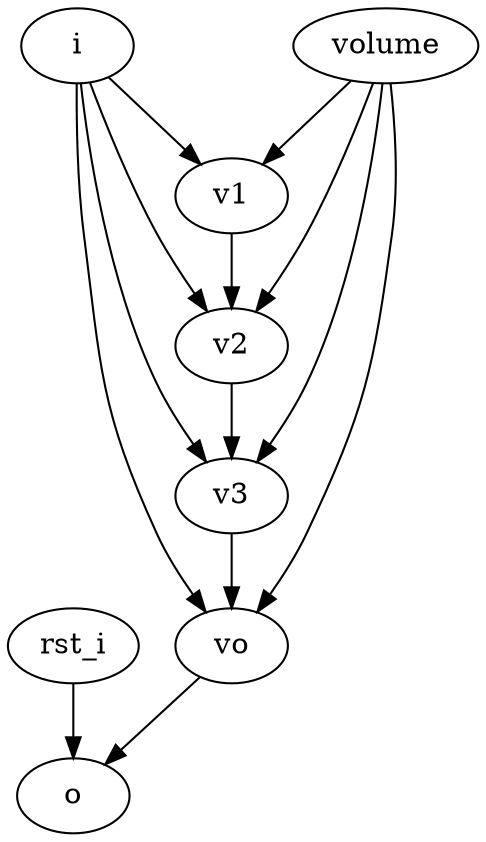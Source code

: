 strict digraph "" {
	rst_i -> o	 [weight=2.0];
	i -> vo	 [weight=1.0];
	i -> v1	 [weight=1.0];
	i -> v2	 [weight=1.0];
	i -> v3	 [weight=1.0];
	vo -> o	 [weight=1.0];
	volume -> vo	 [weight=1.0];
	volume -> v1	 [weight=1.0];
	volume -> v2	 [weight=1.0];
	volume -> v3	 [weight=1.0];
	v1 -> v2	 [weight=1.0];
	v2 -> v3	 [weight=1.0];
	v3 -> vo	 [weight=1.0];
}

